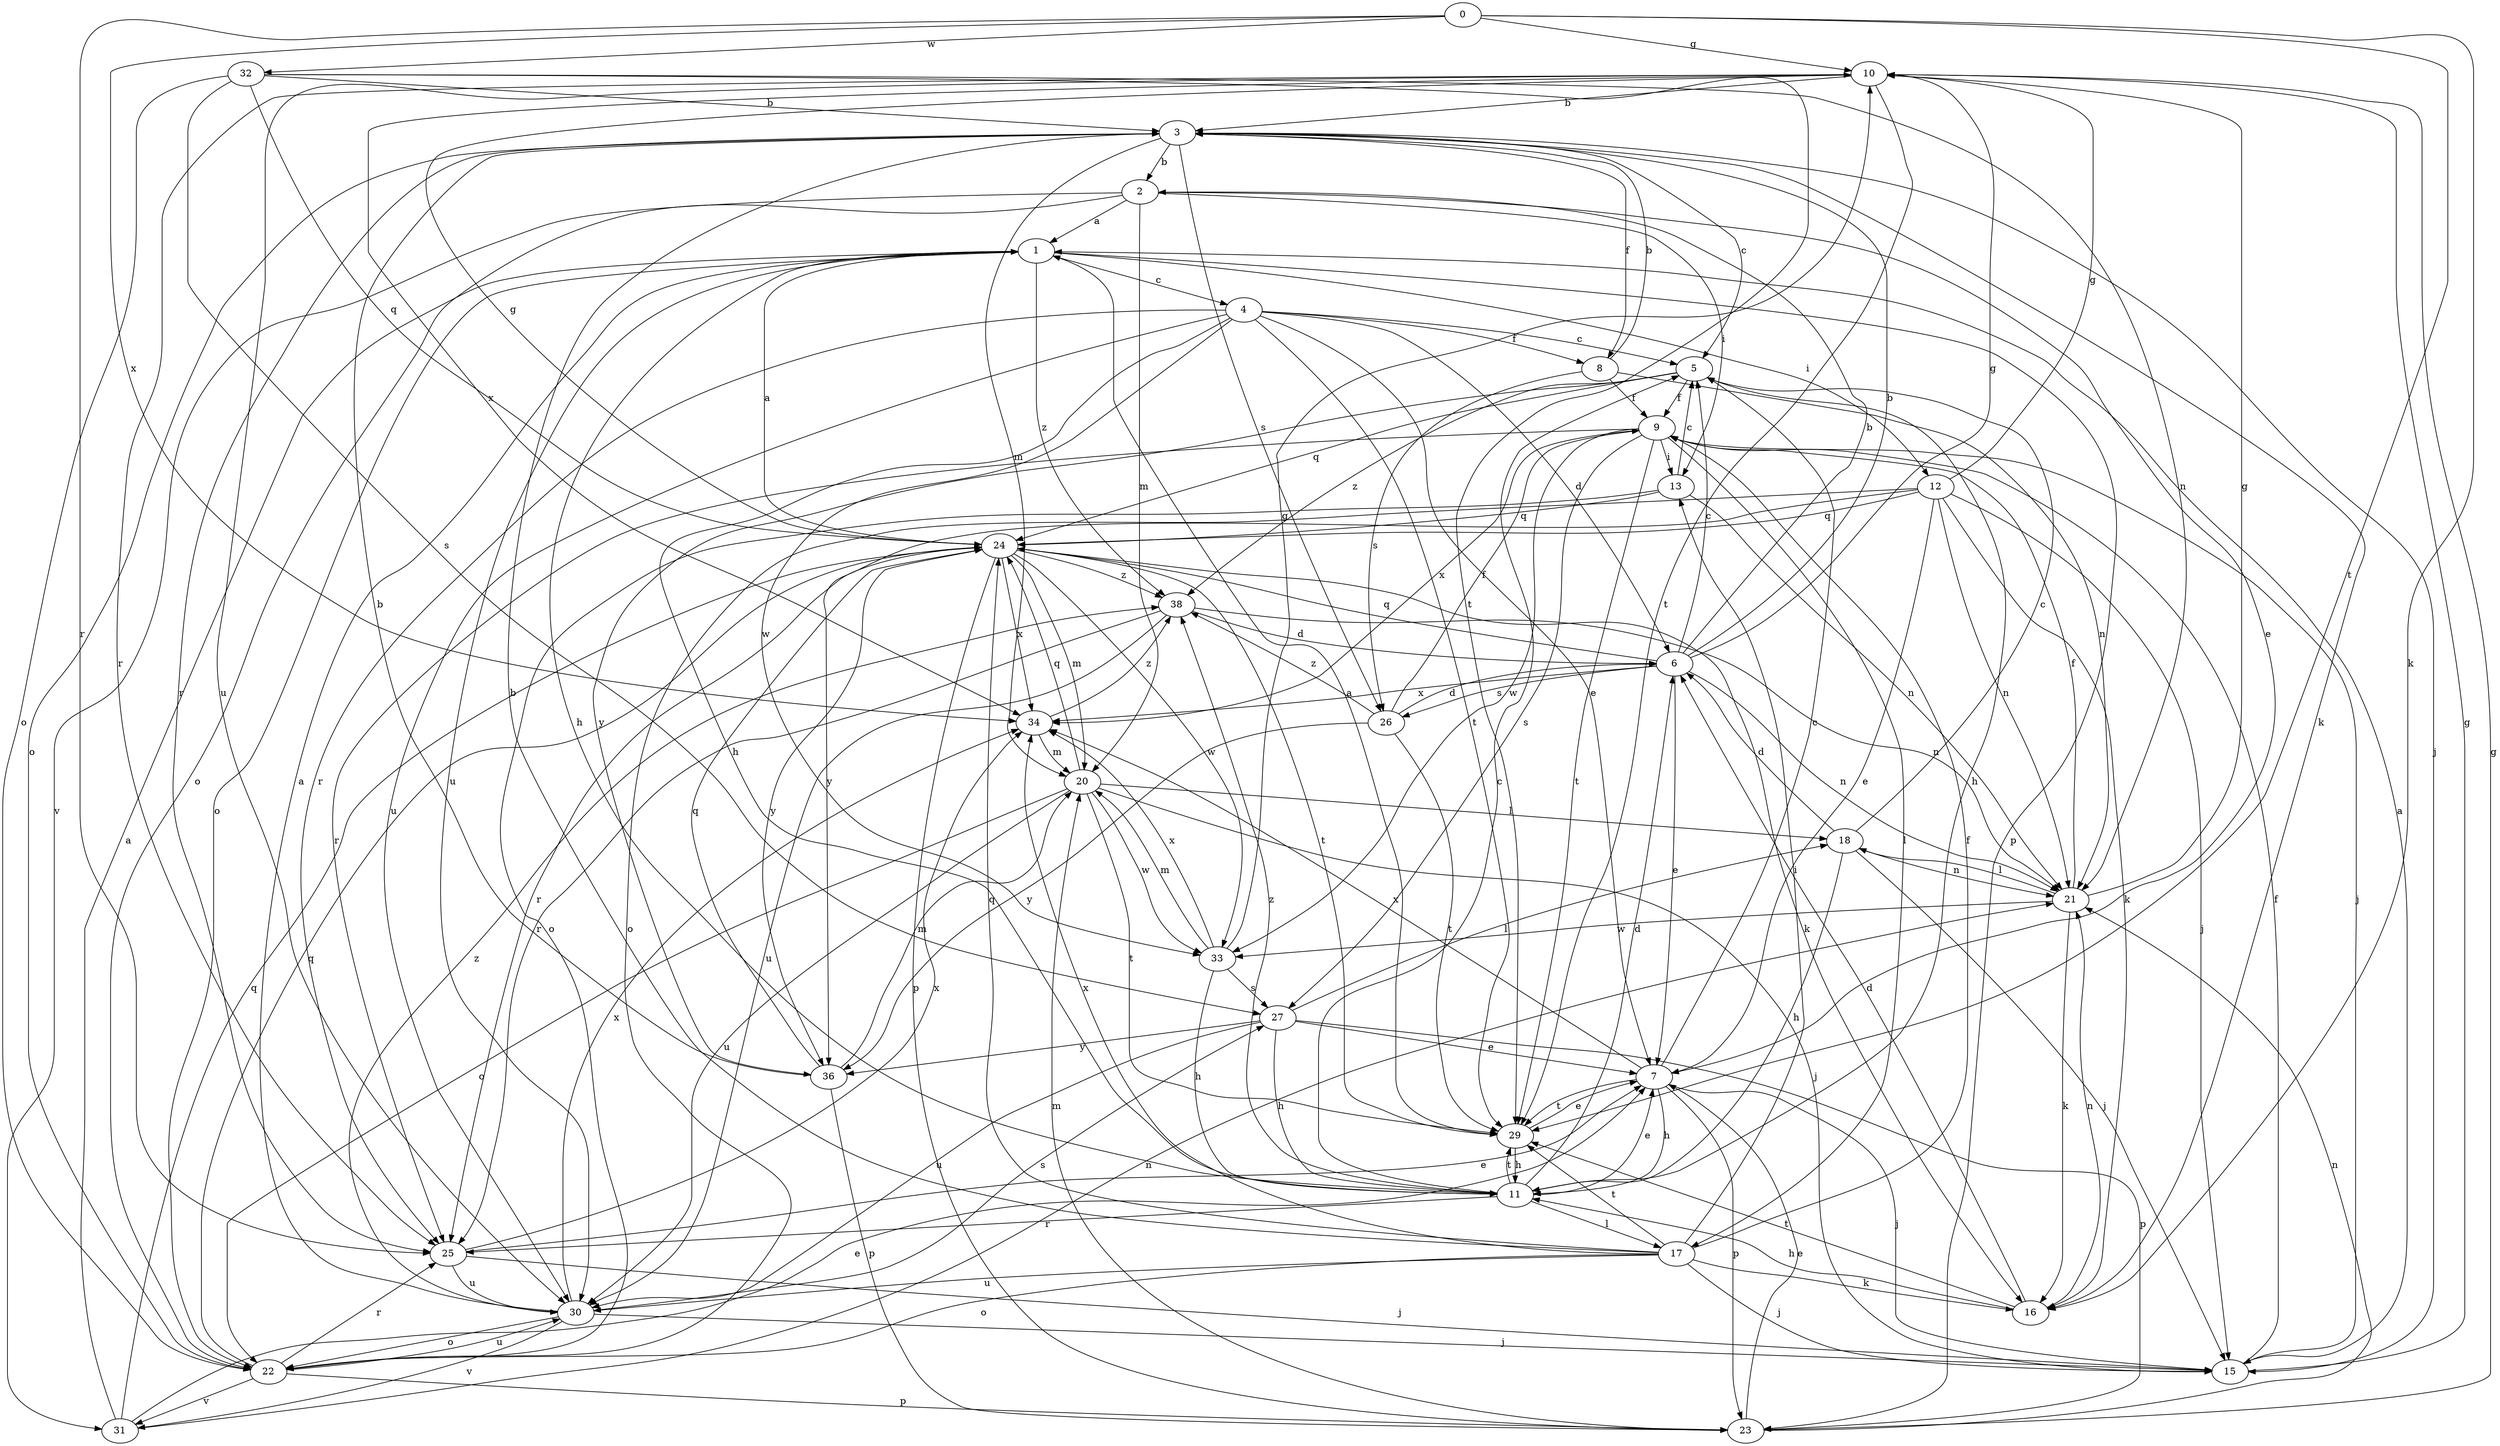 strict digraph  {
0;
1;
2;
3;
4;
5;
6;
7;
8;
9;
10;
11;
12;
13;
15;
16;
17;
18;
20;
21;
22;
23;
24;
25;
26;
27;
29;
30;
31;
32;
33;
34;
36;
38;
0 -> 10  [label=g];
0 -> 16  [label=k];
0 -> 25  [label=r];
0 -> 29  [label=t];
0 -> 32  [label=w];
0 -> 34  [label=x];
1 -> 4  [label=c];
1 -> 11  [label=h];
1 -> 12  [label=i];
1 -> 22  [label=o];
1 -> 23  [label=p];
1 -> 30  [label=u];
1 -> 38  [label=z];
2 -> 1  [label=a];
2 -> 7  [label=e];
2 -> 13  [label=i];
2 -> 20  [label=m];
2 -> 22  [label=o];
2 -> 31  [label=v];
3 -> 2  [label=b];
3 -> 5  [label=c];
3 -> 8  [label=f];
3 -> 15  [label=j];
3 -> 16  [label=k];
3 -> 20  [label=m];
3 -> 22  [label=o];
3 -> 25  [label=r];
3 -> 26  [label=s];
4 -> 5  [label=c];
4 -> 6  [label=d];
4 -> 7  [label=e];
4 -> 8  [label=f];
4 -> 11  [label=h];
4 -> 25  [label=r];
4 -> 29  [label=t];
4 -> 30  [label=u];
4 -> 33  [label=w];
5 -> 9  [label=f];
5 -> 11  [label=h];
5 -> 24  [label=q];
5 -> 36  [label=y];
5 -> 38  [label=z];
6 -> 2  [label=b];
6 -> 3  [label=b];
6 -> 5  [label=c];
6 -> 7  [label=e];
6 -> 10  [label=g];
6 -> 21  [label=n];
6 -> 24  [label=q];
6 -> 26  [label=s];
6 -> 34  [label=x];
7 -> 5  [label=c];
7 -> 11  [label=h];
7 -> 15  [label=j];
7 -> 23  [label=p];
7 -> 29  [label=t];
7 -> 34  [label=x];
8 -> 3  [label=b];
8 -> 9  [label=f];
8 -> 21  [label=n];
8 -> 26  [label=s];
9 -> 13  [label=i];
9 -> 15  [label=j];
9 -> 17  [label=l];
9 -> 25  [label=r];
9 -> 27  [label=s];
9 -> 29  [label=t];
9 -> 33  [label=w];
9 -> 34  [label=x];
10 -> 3  [label=b];
10 -> 25  [label=r];
10 -> 29  [label=t];
10 -> 30  [label=u];
10 -> 34  [label=x];
11 -> 5  [label=c];
11 -> 6  [label=d];
11 -> 7  [label=e];
11 -> 17  [label=l];
11 -> 25  [label=r];
11 -> 29  [label=t];
11 -> 38  [label=z];
12 -> 7  [label=e];
12 -> 10  [label=g];
12 -> 15  [label=j];
12 -> 16  [label=k];
12 -> 21  [label=n];
12 -> 22  [label=o];
12 -> 24  [label=q];
12 -> 36  [label=y];
13 -> 5  [label=c];
13 -> 21  [label=n];
13 -> 22  [label=o];
13 -> 24  [label=q];
15 -> 1  [label=a];
15 -> 9  [label=f];
15 -> 10  [label=g];
16 -> 6  [label=d];
16 -> 11  [label=h];
16 -> 21  [label=n];
16 -> 29  [label=t];
17 -> 3  [label=b];
17 -> 9  [label=f];
17 -> 13  [label=i];
17 -> 15  [label=j];
17 -> 16  [label=k];
17 -> 22  [label=o];
17 -> 24  [label=q];
17 -> 29  [label=t];
17 -> 30  [label=u];
17 -> 34  [label=x];
18 -> 5  [label=c];
18 -> 6  [label=d];
18 -> 11  [label=h];
18 -> 15  [label=j];
18 -> 21  [label=n];
20 -> 15  [label=j];
20 -> 18  [label=l];
20 -> 22  [label=o];
20 -> 24  [label=q];
20 -> 29  [label=t];
20 -> 30  [label=u];
20 -> 33  [label=w];
21 -> 9  [label=f];
21 -> 10  [label=g];
21 -> 16  [label=k];
21 -> 18  [label=l];
21 -> 33  [label=w];
22 -> 23  [label=p];
22 -> 24  [label=q];
22 -> 25  [label=r];
22 -> 30  [label=u];
22 -> 31  [label=v];
23 -> 7  [label=e];
23 -> 10  [label=g];
23 -> 20  [label=m];
23 -> 21  [label=n];
24 -> 1  [label=a];
24 -> 10  [label=g];
24 -> 16  [label=k];
24 -> 20  [label=m];
24 -> 23  [label=p];
24 -> 25  [label=r];
24 -> 29  [label=t];
24 -> 33  [label=w];
24 -> 34  [label=x];
24 -> 36  [label=y];
24 -> 38  [label=z];
25 -> 7  [label=e];
25 -> 15  [label=j];
25 -> 30  [label=u];
25 -> 34  [label=x];
26 -> 6  [label=d];
26 -> 9  [label=f];
26 -> 29  [label=t];
26 -> 36  [label=y];
26 -> 38  [label=z];
27 -> 7  [label=e];
27 -> 11  [label=h];
27 -> 18  [label=l];
27 -> 23  [label=p];
27 -> 30  [label=u];
27 -> 36  [label=y];
29 -> 1  [label=a];
29 -> 7  [label=e];
29 -> 11  [label=h];
30 -> 1  [label=a];
30 -> 15  [label=j];
30 -> 22  [label=o];
30 -> 27  [label=s];
30 -> 31  [label=v];
30 -> 34  [label=x];
30 -> 38  [label=z];
31 -> 1  [label=a];
31 -> 7  [label=e];
31 -> 21  [label=n];
31 -> 24  [label=q];
32 -> 3  [label=b];
32 -> 21  [label=n];
32 -> 22  [label=o];
32 -> 24  [label=q];
32 -> 27  [label=s];
32 -> 29  [label=t];
33 -> 10  [label=g];
33 -> 11  [label=h];
33 -> 20  [label=m];
33 -> 27  [label=s];
33 -> 34  [label=x];
34 -> 20  [label=m];
34 -> 38  [label=z];
36 -> 3  [label=b];
36 -> 20  [label=m];
36 -> 23  [label=p];
36 -> 24  [label=q];
38 -> 6  [label=d];
38 -> 21  [label=n];
38 -> 25  [label=r];
38 -> 30  [label=u];
}
